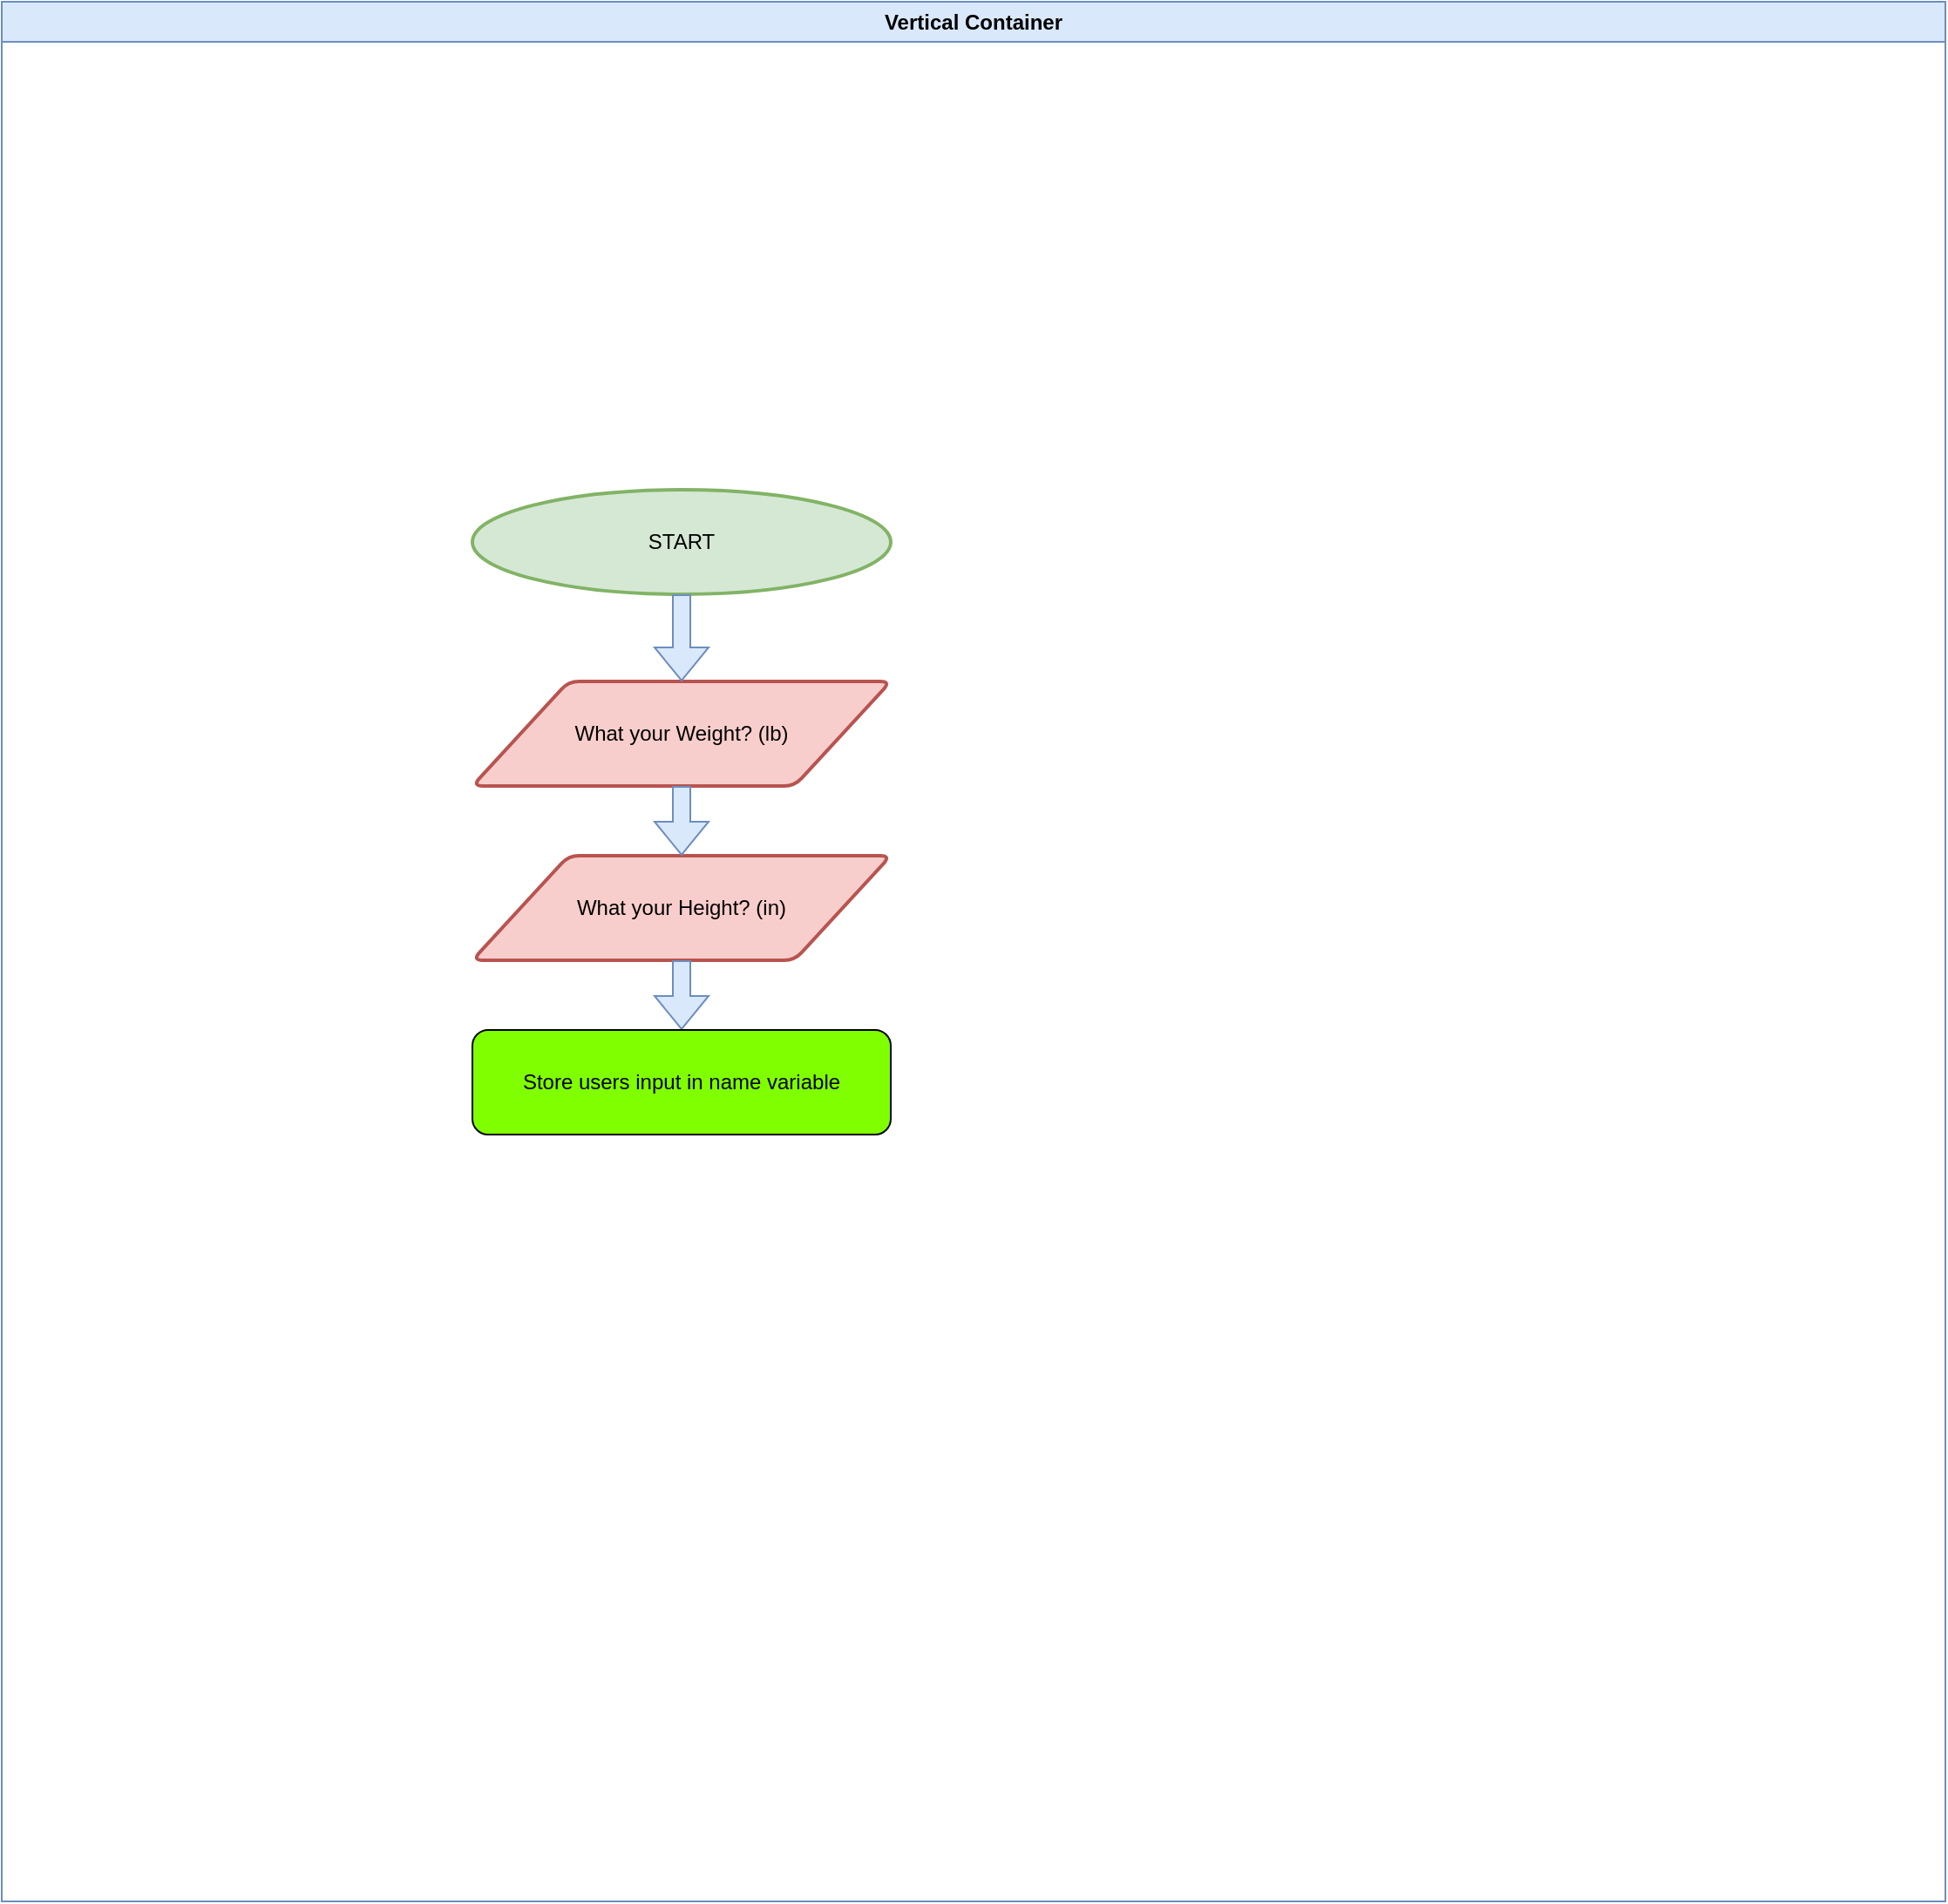 <mxfile version="20.5.3" type="github">
  <diagram id="ZBlFoYO_g2majVcosmc-" name="FlowchartCalculatorBMI">
    <mxGraphModel dx="1375" dy="1894" grid="1" gridSize="10" guides="1" tooltips="1" connect="1" arrows="1" fold="1" page="1" pageScale="1" pageWidth="850" pageHeight="1100" math="0" shadow="0">
      <root>
        <mxCell id="0" />
        <mxCell id="1" parent="0" />
        <mxCell id="0nemHW7oIql4b9ai7Sw4-1" value="Vertical Container" style="swimlane;whiteSpace=wrap;html=1;fillColor=#dae8fc;strokeColor=#6c8ebf;" parent="1" vertex="1">
          <mxGeometry x="10" y="-30" width="1115" height="1090" as="geometry" />
        </mxCell>
        <mxCell id="iR3qnVmjGhlX-kNHt65L-20" value="START" style="strokeWidth=2;html=1;shape=mxgraph.flowchart.start_1;whiteSpace=wrap;fillColor=#d5e8d4;strokeColor=#82b366;" vertex="1" parent="0nemHW7oIql4b9ai7Sw4-1">
          <mxGeometry x="270" y="280" width="240" height="60" as="geometry" />
        </mxCell>
        <mxCell id="iR3qnVmjGhlX-kNHt65L-21" value="What your Weight? (lb)" style="shape=parallelogram;html=1;strokeWidth=2;perimeter=parallelogramPerimeter;whiteSpace=wrap;rounded=1;arcSize=12;size=0.23;fillColor=#f8cecc;strokeColor=#b85450;" vertex="1" parent="0nemHW7oIql4b9ai7Sw4-1">
          <mxGeometry x="270" y="390" width="240" height="60" as="geometry" />
        </mxCell>
        <mxCell id="iR3qnVmjGhlX-kNHt65L-22" value="What your Height? (in)" style="shape=parallelogram;html=1;strokeWidth=2;perimeter=parallelogramPerimeter;whiteSpace=wrap;rounded=1;arcSize=12;size=0.23;fillColor=#f8cecc;strokeColor=#b85450;" vertex="1" parent="0nemHW7oIql4b9ai7Sw4-1">
          <mxGeometry x="270" y="490" width="240" height="60" as="geometry" />
        </mxCell>
        <mxCell id="iR3qnVmjGhlX-kNHt65L-23" value="" style="shape=flexArrow;endArrow=classic;html=1;rounded=0;exitX=0.5;exitY=1;exitDx=0;exitDy=0;exitPerimeter=0;fillColor=#dae8fc;strokeColor=#6c8ebf;" edge="1" parent="0nemHW7oIql4b9ai7Sw4-1" source="iR3qnVmjGhlX-kNHt65L-20" target="iR3qnVmjGhlX-kNHt65L-21">
          <mxGeometry width="50" height="50" relative="1" as="geometry">
            <mxPoint x="390" y="710" as="sourcePoint" />
            <mxPoint x="440" y="660" as="targetPoint" />
          </mxGeometry>
        </mxCell>
        <mxCell id="iR3qnVmjGhlX-kNHt65L-24" value="" style="shape=flexArrow;endArrow=classic;html=1;rounded=0;entryX=0.5;entryY=0;entryDx=0;entryDy=0;fillColor=#dae8fc;strokeColor=#6c8ebf;" edge="1" parent="0nemHW7oIql4b9ai7Sw4-1" target="iR3qnVmjGhlX-kNHt65L-22">
          <mxGeometry width="50" height="50" relative="1" as="geometry">
            <mxPoint x="390" y="450" as="sourcePoint" />
            <mxPoint x="440" y="400" as="targetPoint" />
          </mxGeometry>
        </mxCell>
        <mxCell id="iR3qnVmjGhlX-kNHt65L-26" value="" style="shape=flexArrow;endArrow=classic;html=1;rounded=0;exitX=0.5;exitY=1;exitDx=0;exitDy=0;fillColor=#dae8fc;strokeColor=#6c8ebf;" edge="1" parent="0nemHW7oIql4b9ai7Sw4-1" source="iR3qnVmjGhlX-kNHt65L-22">
          <mxGeometry width="50" height="50" relative="1" as="geometry">
            <mxPoint x="390" y="710" as="sourcePoint" />
            <mxPoint x="390" y="590" as="targetPoint" />
          </mxGeometry>
        </mxCell>
        <mxCell id="iR3qnVmjGhlX-kNHt65L-27" value="Store users input in name variable" style="rounded=1;whiteSpace=wrap;html=1;fillColor=#80FF00;" vertex="1" parent="0nemHW7oIql4b9ai7Sw4-1">
          <mxGeometry x="270" y="590" width="240" height="60" as="geometry" />
        </mxCell>
      </root>
    </mxGraphModel>
  </diagram>
</mxfile>
